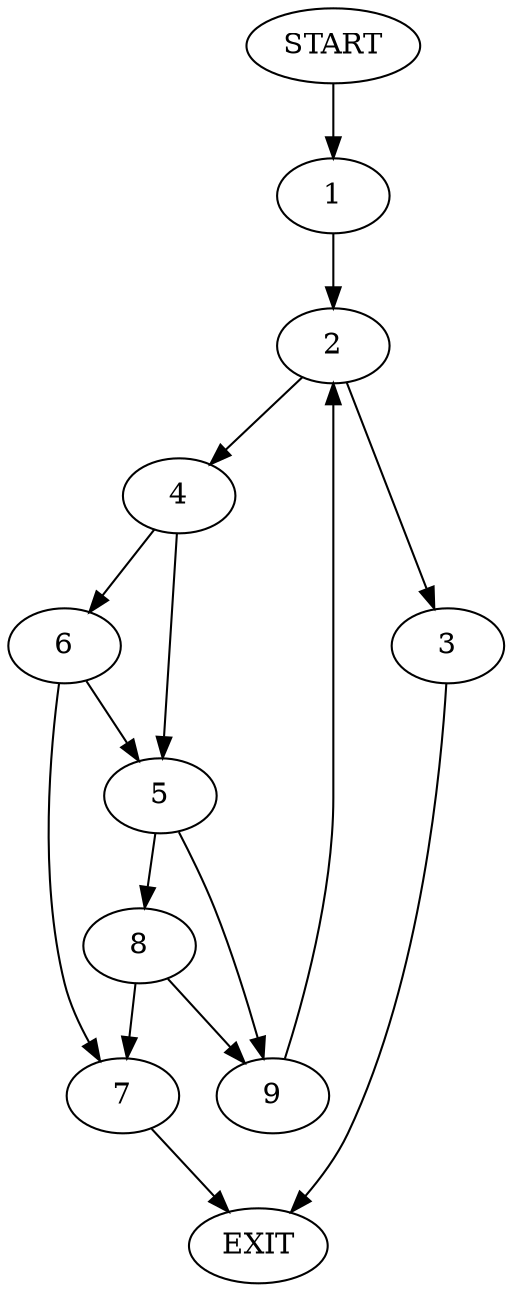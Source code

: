 digraph {
0 [label="START"]
10 [label="EXIT"]
0 -> 1
1 -> 2
2 -> 3
2 -> 4
3 -> 10
4 -> 5
4 -> 6
6 -> 5
6 -> 7
5 -> 8
5 -> 9
7 -> 10
8 -> 7
8 -> 9
9 -> 2
}
